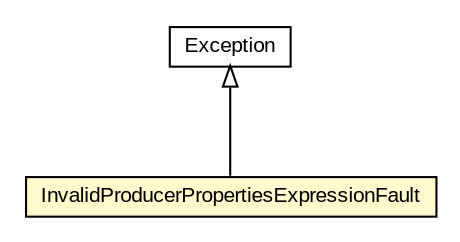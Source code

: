 #!/usr/local/bin/dot
#
# Class diagram 
# Generated by UMLGraph version R5_6-24-gf6e263 (http://www.umlgraph.org/)
#

digraph G {
	edge [fontname="arial",fontsize=10,labelfontname="arial",labelfontsize=10];
	node [fontname="arial",fontsize=10,shape=plaintext];
	nodesep=0.25;
	ranksep=0.5;
	// org.oasis_open.docs.wsn.brw_2.InvalidProducerPropertiesExpressionFault
	c710296 [label=<<table title="org.oasis_open.docs.wsn.brw_2.InvalidProducerPropertiesExpressionFault" border="0" cellborder="1" cellspacing="0" cellpadding="2" port="p" bgcolor="lemonChiffon" href="./InvalidProducerPropertiesExpressionFault.html">
		<tr><td><table border="0" cellspacing="0" cellpadding="1">
<tr><td align="center" balign="center"> InvalidProducerPropertiesExpressionFault </td></tr>
		</table></td></tr>
		</table>>, URL="./InvalidProducerPropertiesExpressionFault.html", fontname="arial", fontcolor="black", fontsize=10.0];
	//org.oasis_open.docs.wsn.brw_2.InvalidProducerPropertiesExpressionFault extends java.lang.Exception
	c711399:p -> c710296:p [dir=back,arrowtail=empty];
	// java.lang.Exception
	c711399 [label=<<table title="java.lang.Exception" border="0" cellborder="1" cellspacing="0" cellpadding="2" port="p" href="http://java.sun.com/j2se/1.4.2/docs/api/java/lang/Exception.html">
		<tr><td><table border="0" cellspacing="0" cellpadding="1">
<tr><td align="center" balign="center"> Exception </td></tr>
		</table></td></tr>
		</table>>, URL="http://java.sun.com/j2se/1.4.2/docs/api/java/lang/Exception.html", fontname="arial", fontcolor="black", fontsize=10.0];
}


